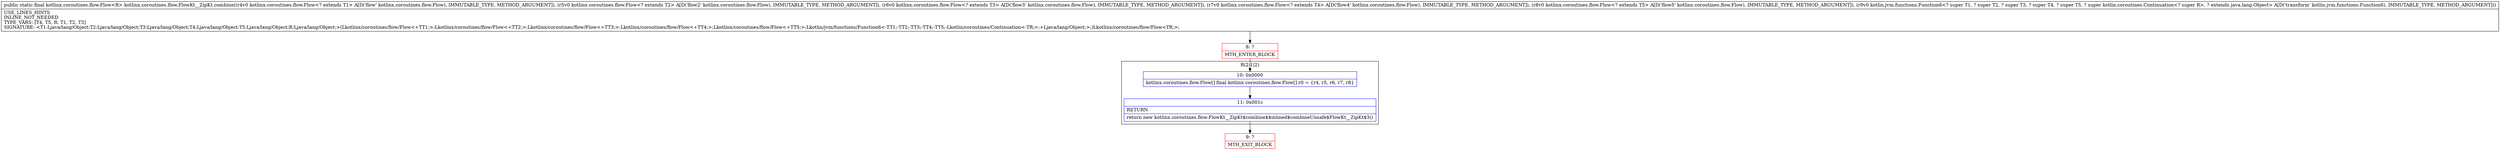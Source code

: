 digraph "CFG forkotlinx.coroutines.flow.FlowKt__ZipKt.combine(Lkotlinx\/coroutines\/flow\/Flow;Lkotlinx\/coroutines\/flow\/Flow;Lkotlinx\/coroutines\/flow\/Flow;Lkotlinx\/coroutines\/flow\/Flow;Lkotlinx\/coroutines\/flow\/Flow;Lkotlin\/jvm\/functions\/Function6;)Lkotlinx\/coroutines\/flow\/Flow;" {
subgraph cluster_Region_1511263137 {
label = "R(2:1|2)";
node [shape=record,color=blue];
Node_10 [shape=record,label="{10\:\ 0x0000|kotlinx.coroutines.flow.Flow[] final kotlinx.coroutines.flow.Flow[] r0 = \{r4, r5, r6, r7, r8\}\l}"];
Node_11 [shape=record,label="{11\:\ 0x001c|RETURN\l|return new kotlinx.coroutines.flow.FlowKt__ZipKt$combine$$inlined$combineUnsafe$FlowKt__ZipKt$3()\l}"];
}
Node_8 [shape=record,color=red,label="{8\:\ ?|MTH_ENTER_BLOCK\l}"];
Node_9 [shape=record,color=red,label="{9\:\ ?|MTH_EXIT_BLOCK\l}"];
MethodNode[shape=record,label="{public static final kotlinx.coroutines.flow.Flow\<R\> kotlinx.coroutines.flow.FlowKt__ZipKt.combine((r4v0 kotlinx.coroutines.flow.Flow\<? extends T1\> A[D('flow' kotlinx.coroutines.flow.Flow), IMMUTABLE_TYPE, METHOD_ARGUMENT]), (r5v0 kotlinx.coroutines.flow.Flow\<? extends T2\> A[D('flow2' kotlinx.coroutines.flow.Flow), IMMUTABLE_TYPE, METHOD_ARGUMENT]), (r6v0 kotlinx.coroutines.flow.Flow\<? extends T3\> A[D('flow3' kotlinx.coroutines.flow.Flow), IMMUTABLE_TYPE, METHOD_ARGUMENT]), (r7v0 kotlinx.coroutines.flow.Flow\<? extends T4\> A[D('flow4' kotlinx.coroutines.flow.Flow), IMMUTABLE_TYPE, METHOD_ARGUMENT]), (r8v0 kotlinx.coroutines.flow.Flow\<? extends T5\> A[D('flow5' kotlinx.coroutines.flow.Flow), IMMUTABLE_TYPE, METHOD_ARGUMENT]), (r9v0 kotlin.jvm.functions.Function6\<? super T1, ? super T2, ? super T3, ? super T4, ? super T5, ? super kotlin.coroutines.Continuation\<? super R\>, ? extends java.lang.Object\> A[D('transform' kotlin.jvm.functions.Function6), IMMUTABLE_TYPE, METHOD_ARGUMENT]))  | USE_LINES_HINTS\lINLINE_NOT_NEEDED\lTYPE_VARS: [T4, T5, R, T1, T2, T3]\lSIGNATURE: \<T1:Ljava\/lang\/Object;T2:Ljava\/lang\/Object;T3:Ljava\/lang\/Object;T4:Ljava\/lang\/Object;T5:Ljava\/lang\/Object;R:Ljava\/lang\/Object;\>(Lkotlinx\/coroutines\/flow\/Flow\<+TT1;\>;Lkotlinx\/coroutines\/flow\/Flow\<+TT2;\>;Lkotlinx\/coroutines\/flow\/Flow\<+TT3;\>;Lkotlinx\/coroutines\/flow\/Flow\<+TT4;\>;Lkotlinx\/coroutines\/flow\/Flow\<+TT5;\>;Lkotlin\/jvm\/functions\/Function6\<\-TT1;\-TT2;\-TT3;\-TT4;\-TT5;\-Lkotlin\/coroutines\/Continuation\<\-TR;\>;+Ljava\/lang\/Object;\>;)Lkotlinx\/coroutines\/flow\/Flow\<TR;\>;\l}"];
MethodNode -> Node_8;Node_10 -> Node_11;
Node_11 -> Node_9;
Node_8 -> Node_10;
}

